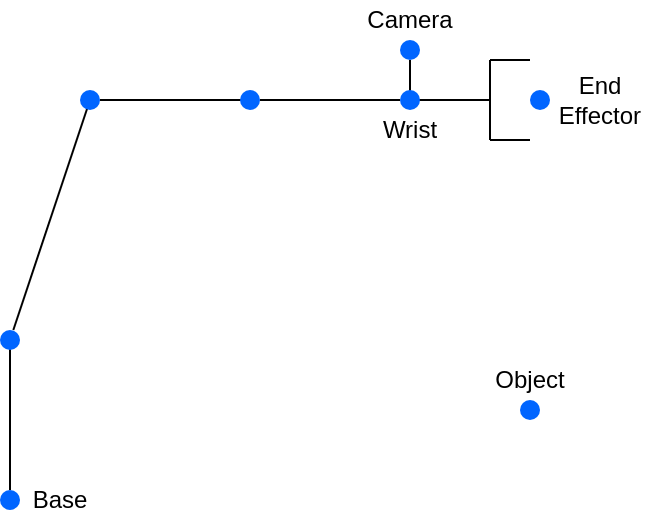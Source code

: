 <mxfile version="22.1.0" type="device">
  <diagram name="Page-1" id="PTWU9Sx0HCd1VzEPq-0c">
    <mxGraphModel dx="509" dy="359" grid="1" gridSize="10" guides="1" tooltips="1" connect="1" arrows="1" fold="1" page="1" pageScale="1" pageWidth="850" pageHeight="1100" math="0" shadow="0">
      <root>
        <mxCell id="0" />
        <mxCell id="1" parent="0" />
        <mxCell id="fU75MnoKq9Yol1tYOXQZ-1" value="" style="endArrow=none;html=1;rounded=0;" edge="1" parent="1" source="fU75MnoKq9Yol1tYOXQZ-9">
          <mxGeometry width="50" height="50" relative="1" as="geometry">
            <mxPoint x="400" y="400" as="sourcePoint" />
            <mxPoint x="400" y="320" as="targetPoint" />
          </mxGeometry>
        </mxCell>
        <mxCell id="fU75MnoKq9Yol1tYOXQZ-2" value="" style="endArrow=none;html=1;rounded=0;" edge="1" parent="1" source="fU75MnoKq9Yol1tYOXQZ-10">
          <mxGeometry width="50" height="50" relative="1" as="geometry">
            <mxPoint x="400" y="320" as="sourcePoint" />
            <mxPoint x="440" y="200" as="targetPoint" />
          </mxGeometry>
        </mxCell>
        <mxCell id="fU75MnoKq9Yol1tYOXQZ-3" value="" style="endArrow=none;html=1;rounded=0;" edge="1" parent="1" source="fU75MnoKq9Yol1tYOXQZ-11">
          <mxGeometry width="50" height="50" relative="1" as="geometry">
            <mxPoint x="440" y="200" as="sourcePoint" />
            <mxPoint x="520" y="200" as="targetPoint" />
          </mxGeometry>
        </mxCell>
        <mxCell id="fU75MnoKq9Yol1tYOXQZ-4" value="" style="endArrow=none;html=1;rounded=0;" edge="1" parent="1" source="fU75MnoKq9Yol1tYOXQZ-12" target="fU75MnoKq9Yol1tYOXQZ-20">
          <mxGeometry width="50" height="50" relative="1" as="geometry">
            <mxPoint x="520" y="200" as="sourcePoint" />
            <mxPoint x="600" y="200" as="targetPoint" />
          </mxGeometry>
        </mxCell>
        <mxCell id="fU75MnoKq9Yol1tYOXQZ-9" value="" style="shape=ellipse;fillColor=#0065FF;strokeColor=none;html=1;sketch=0;" vertex="1" parent="1">
          <mxGeometry x="395" y="395" width="10" height="10" as="geometry" />
        </mxCell>
        <mxCell id="fU75MnoKq9Yol1tYOXQZ-10" value="" style="shape=ellipse;fillColor=#0065FF;strokeColor=none;html=1;sketch=0;" vertex="1" parent="1">
          <mxGeometry x="395" y="315" width="10" height="10" as="geometry" />
        </mxCell>
        <mxCell id="fU75MnoKq9Yol1tYOXQZ-11" value="" style="shape=ellipse;fillColor=#0065FF;strokeColor=none;html=1;sketch=0;" vertex="1" parent="1">
          <mxGeometry x="435" y="195" width="10" height="10" as="geometry" />
        </mxCell>
        <mxCell id="fU75MnoKq9Yol1tYOXQZ-12" value="" style="shape=ellipse;fillColor=#0065FF;strokeColor=none;html=1;sketch=0;" vertex="1" parent="1">
          <mxGeometry x="515" y="195" width="10" height="10" as="geometry" />
        </mxCell>
        <mxCell id="fU75MnoKq9Yol1tYOXQZ-14" value="" style="shape=ellipse;fillColor=#0065FF;strokeColor=none;html=1;sketch=0;" vertex="1" parent="1">
          <mxGeometry x="595" y="170" width="10" height="10" as="geometry" />
        </mxCell>
        <mxCell id="fU75MnoKq9Yol1tYOXQZ-15" value="" style="endArrow=none;html=1;rounded=0;entryX=0.5;entryY=1;entryDx=0;entryDy=0;" edge="1" parent="1" target="fU75MnoKq9Yol1tYOXQZ-14">
          <mxGeometry width="50" height="50" relative="1" as="geometry">
            <mxPoint x="600" y="200" as="sourcePoint" />
            <mxPoint x="450" y="350" as="targetPoint" />
          </mxGeometry>
        </mxCell>
        <mxCell id="fU75MnoKq9Yol1tYOXQZ-16" value="" style="endArrow=none;html=1;rounded=0;" edge="1" parent="1">
          <mxGeometry width="50" height="50" relative="1" as="geometry">
            <mxPoint x="600" y="200" as="sourcePoint" />
            <mxPoint x="640" y="200" as="targetPoint" />
          </mxGeometry>
        </mxCell>
        <mxCell id="fU75MnoKq9Yol1tYOXQZ-17" value="" style="endArrow=none;html=1;rounded=0;" edge="1" parent="1">
          <mxGeometry width="50" height="50" relative="1" as="geometry">
            <mxPoint x="640" y="180" as="sourcePoint" />
            <mxPoint x="640" y="220" as="targetPoint" />
          </mxGeometry>
        </mxCell>
        <mxCell id="fU75MnoKq9Yol1tYOXQZ-18" value="" style="endArrow=none;html=1;rounded=0;" edge="1" parent="1">
          <mxGeometry width="50" height="50" relative="1" as="geometry">
            <mxPoint x="640" y="180" as="sourcePoint" />
            <mxPoint x="660" y="180" as="targetPoint" />
          </mxGeometry>
        </mxCell>
        <mxCell id="fU75MnoKq9Yol1tYOXQZ-19" value="" style="endArrow=none;html=1;rounded=0;" edge="1" parent="1">
          <mxGeometry width="50" height="50" relative="1" as="geometry">
            <mxPoint x="640" y="220" as="sourcePoint" />
            <mxPoint x="660" y="220" as="targetPoint" />
          </mxGeometry>
        </mxCell>
        <mxCell id="fU75MnoKq9Yol1tYOXQZ-20" value="" style="shape=ellipse;fillColor=#0065FF;strokeColor=none;html=1;sketch=0;" vertex="1" parent="1">
          <mxGeometry x="595" y="195" width="10" height="10" as="geometry" />
        </mxCell>
        <mxCell id="fU75MnoKq9Yol1tYOXQZ-21" value="Camera" style="text;html=1;strokeColor=none;fillColor=none;align=center;verticalAlign=middle;whiteSpace=wrap;rounded=0;" vertex="1" parent="1">
          <mxGeometry x="570" y="150" width="60" height="20" as="geometry" />
        </mxCell>
        <mxCell id="fU75MnoKq9Yol1tYOXQZ-22" value="Wrist" style="text;html=1;strokeColor=none;fillColor=none;align=center;verticalAlign=middle;whiteSpace=wrap;rounded=0;" vertex="1" parent="1">
          <mxGeometry x="570" y="205" width="60" height="20" as="geometry" />
        </mxCell>
        <mxCell id="fU75MnoKq9Yol1tYOXQZ-23" value="" style="shape=ellipse;fillColor=#0065FF;strokeColor=none;html=1;sketch=0;" vertex="1" parent="1">
          <mxGeometry x="660" y="195" width="10" height="10" as="geometry" />
        </mxCell>
        <mxCell id="fU75MnoKq9Yol1tYOXQZ-25" value="End Effector" style="text;html=1;strokeColor=none;fillColor=none;align=center;verticalAlign=middle;whiteSpace=wrap;rounded=0;" vertex="1" parent="1">
          <mxGeometry x="670" y="187.5" width="50" height="25" as="geometry" />
        </mxCell>
        <mxCell id="fU75MnoKq9Yol1tYOXQZ-27" value="Base" style="text;html=1;strokeColor=none;fillColor=none;align=center;verticalAlign=middle;whiteSpace=wrap;rounded=0;" vertex="1" parent="1">
          <mxGeometry x="405" y="392.5" width="40" height="15" as="geometry" />
        </mxCell>
        <mxCell id="fU75MnoKq9Yol1tYOXQZ-28" value="" style="shape=ellipse;fillColor=#0065FF;strokeColor=none;html=1;sketch=0;" vertex="1" parent="1">
          <mxGeometry x="655" y="350" width="10" height="10" as="geometry" />
        </mxCell>
        <mxCell id="fU75MnoKq9Yol1tYOXQZ-29" value="Object" style="text;html=1;strokeColor=none;fillColor=none;align=center;verticalAlign=middle;whiteSpace=wrap;rounded=0;" vertex="1" parent="1">
          <mxGeometry x="630" y="330" width="60" height="20" as="geometry" />
        </mxCell>
      </root>
    </mxGraphModel>
  </diagram>
</mxfile>
